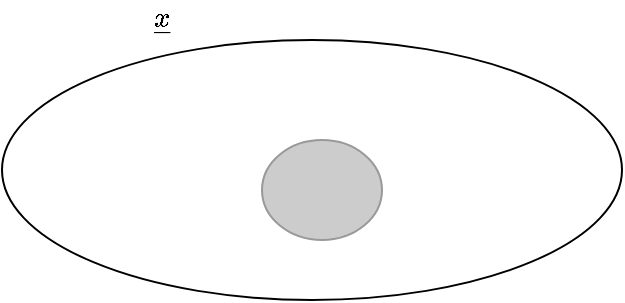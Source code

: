 <mxfile version="12.1.9" type="device" pages="1"><diagram id="UHl5MDZiG86jLebaF2RX" name="Page-1"><mxGraphModel dx="626" dy="371" grid="1" gridSize="10" guides="1" tooltips="1" connect="1" arrows="1" fold="1" page="1" pageScale="1" pageWidth="850" pageHeight="1100" math="1" shadow="0"><root><mxCell id="0"/><mxCell id="1" parent="0"/><mxCell id="xSi8kFRM5TySItnwmXr4-2" value="" style="ellipse;whiteSpace=wrap;html=1;fillColor=#CCCCCC;strokeColor=#999999;" parent="1" vertex="1"><mxGeometry x="260" y="500" width="60" height="50" as="geometry"/></mxCell><mxCell id="xSi8kFRM5TySItnwmXr4-3" value="$$\underline{x}$$" style="text;html=1;strokeColor=none;fillColor=none;align=center;verticalAlign=middle;whiteSpace=wrap;rounded=0;" parent="1" vertex="1"><mxGeometry x="190" y="430" width="40" height="20" as="geometry"/></mxCell><mxCell id="xSi8kFRM5TySItnwmXr4-10" value="" style="strokeWidth=1;html=1;shape=mxgraph.flowchart.start_1;whiteSpace=wrap;fillColor=none;strokeColor=#000000;" parent="1" vertex="1"><mxGeometry x="130" y="450" width="310" height="130" as="geometry"/></mxCell></root></mxGraphModel></diagram></mxfile>